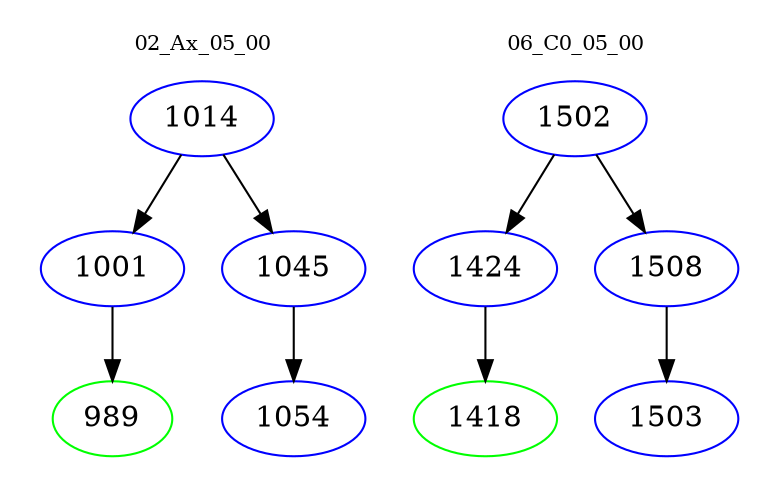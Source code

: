 digraph{
subgraph cluster_0 {
color = white
label = "02_Ax_05_00";
fontsize=10;
T0_1014 [label="1014", color="blue"]
T0_1014 -> T0_1001 [color="black"]
T0_1001 [label="1001", color="blue"]
T0_1001 -> T0_989 [color="black"]
T0_989 [label="989", color="green"]
T0_1014 -> T0_1045 [color="black"]
T0_1045 [label="1045", color="blue"]
T0_1045 -> T0_1054 [color="black"]
T0_1054 [label="1054", color="blue"]
}
subgraph cluster_1 {
color = white
label = "06_C0_05_00";
fontsize=10;
T1_1502 [label="1502", color="blue"]
T1_1502 -> T1_1424 [color="black"]
T1_1424 [label="1424", color="blue"]
T1_1424 -> T1_1418 [color="black"]
T1_1418 [label="1418", color="green"]
T1_1502 -> T1_1508 [color="black"]
T1_1508 [label="1508", color="blue"]
T1_1508 -> T1_1503 [color="black"]
T1_1503 [label="1503", color="blue"]
}
}
